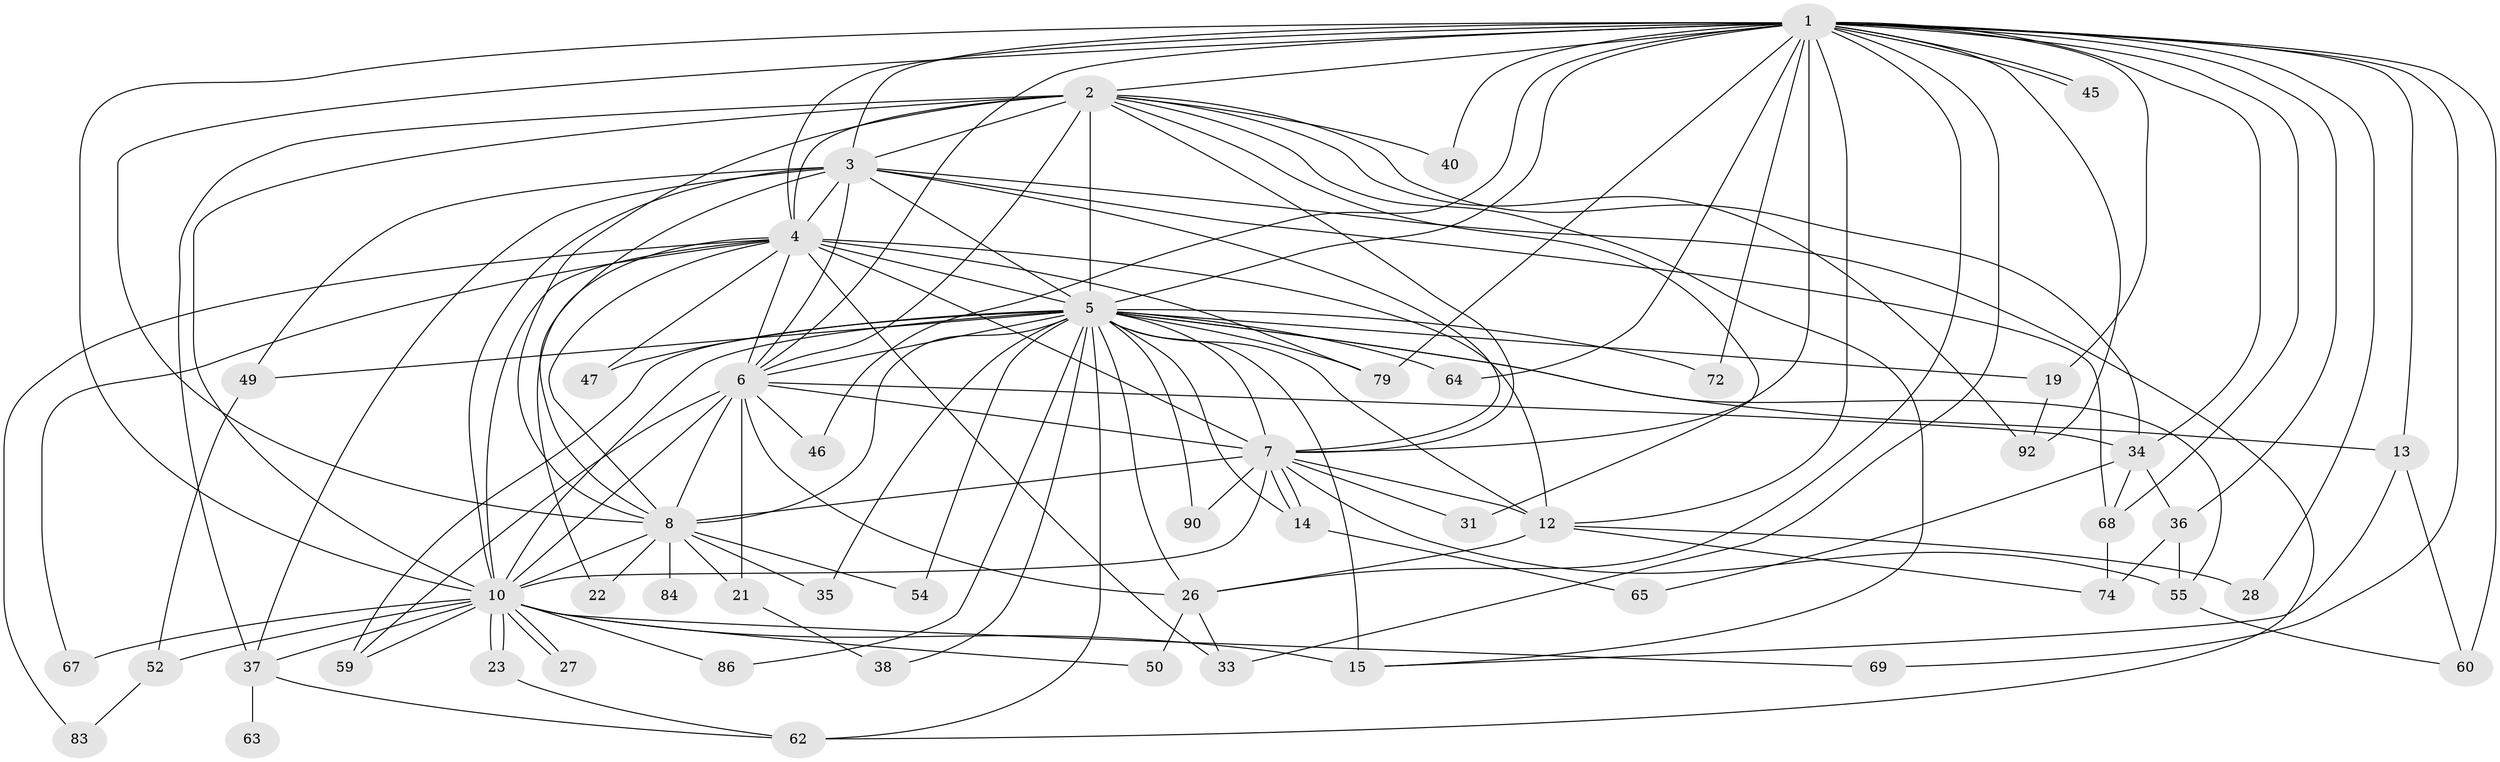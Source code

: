 // original degree distribution, {37: 0.009433962264150943, 17: 0.018867924528301886, 14: 0.018867924528301886, 21: 0.009433962264150943, 16: 0.009433962264150943, 22: 0.009433962264150943, 26: 0.009433962264150943, 29: 0.009433962264150943, 4: 0.1792452830188679, 6: 0.009433962264150943, 2: 0.5, 3: 0.19811320754716982, 5: 0.018867924528301886}
// Generated by graph-tools (version 1.1) at 2025/13/03/09/25 04:13:52]
// undirected, 53 vertices, 141 edges
graph export_dot {
graph [start="1"]
  node [color=gray90,style=filled];
  1;
  2;
  3;
  4 [super="+30"];
  5 [super="+41+81+76+18+9+44"];
  6 [super="+24"];
  7 [super="+29+51+32+100+17+53"];
  8 [super="+16"];
  10 [super="+39+43+57+91+75+11+77"];
  12 [super="+103+97+25"];
  13 [super="+71"];
  14;
  15 [super="+80"];
  19 [super="+42+61"];
  21;
  22;
  23;
  26 [super="+58"];
  27;
  28;
  31;
  33;
  34 [super="+56"];
  35;
  36 [super="+82"];
  37 [super="+48"];
  38;
  40;
  45;
  46;
  47;
  49;
  50;
  52;
  54;
  55;
  59 [super="+93"];
  60 [super="+70"];
  62 [super="+66"];
  63;
  64;
  65;
  67;
  68;
  69;
  72;
  74;
  79 [super="+104"];
  83;
  84;
  86;
  90 [super="+98"];
  92 [super="+105"];
  1 -- 2;
  1 -- 3;
  1 -- 4;
  1 -- 5 [weight=4];
  1 -- 6;
  1 -- 7 [weight=3];
  1 -- 8 [weight=2];
  1 -- 10 [weight=3];
  1 -- 12;
  1 -- 13;
  1 -- 19 [weight=2];
  1 -- 26;
  1 -- 28;
  1 -- 33;
  1 -- 36;
  1 -- 40;
  1 -- 45;
  1 -- 45;
  1 -- 46;
  1 -- 60 [weight=2];
  1 -- 64;
  1 -- 68;
  1 -- 69;
  1 -- 72;
  1 -- 79;
  1 -- 92;
  1 -- 34;
  2 -- 3;
  2 -- 4 [weight=2];
  2 -- 5 [weight=2];
  2 -- 6;
  2 -- 7;
  2 -- 8;
  2 -- 10 [weight=2];
  2 -- 31;
  2 -- 34;
  2 -- 37;
  2 -- 40;
  2 -- 92;
  2 -- 15;
  3 -- 4;
  3 -- 5 [weight=2];
  3 -- 6;
  3 -- 7 [weight=2];
  3 -- 8;
  3 -- 10;
  3 -- 37;
  3 -- 49;
  3 -- 62;
  3 -- 68;
  4 -- 5 [weight=4];
  4 -- 6;
  4 -- 7 [weight=2];
  4 -- 8;
  4 -- 10 [weight=2];
  4 -- 22;
  4 -- 33;
  4 -- 67;
  4 -- 79;
  4 -- 83;
  4 -- 12 [weight=2];
  4 -- 47;
  5 -- 6 [weight=3];
  5 -- 7 [weight=4];
  5 -- 8 [weight=2];
  5 -- 10 [weight=3];
  5 -- 38;
  5 -- 79;
  5 -- 54;
  5 -- 86;
  5 -- 26;
  5 -- 90;
  5 -- 19 [weight=2];
  5 -- 64;
  5 -- 72;
  5 -- 12 [weight=2];
  5 -- 13;
  5 -- 14;
  5 -- 15;
  5 -- 35;
  5 -- 47;
  5 -- 49;
  5 -- 55;
  5 -- 59;
  5 -- 62;
  6 -- 7;
  6 -- 8;
  6 -- 10 [weight=2];
  6 -- 21;
  6 -- 26;
  6 -- 34;
  6 -- 46;
  6 -- 59;
  7 -- 8;
  7 -- 10 [weight=3];
  7 -- 12;
  7 -- 14;
  7 -- 14;
  7 -- 31;
  7 -- 90 [weight=2];
  7 -- 55;
  8 -- 10;
  8 -- 21;
  8 -- 22;
  8 -- 54;
  8 -- 84 [weight=2];
  8 -- 35;
  10 -- 15 [weight=2];
  10 -- 23;
  10 -- 23;
  10 -- 27;
  10 -- 27;
  10 -- 50;
  10 -- 52;
  10 -- 67;
  10 -- 86;
  10 -- 59;
  10 -- 37;
  10 -- 69;
  12 -- 74;
  12 -- 28;
  12 -- 26;
  13 -- 15;
  13 -- 60;
  14 -- 65;
  19 -- 92;
  21 -- 38;
  23 -- 62;
  26 -- 50;
  26 -- 33;
  34 -- 36;
  34 -- 65;
  34 -- 68;
  36 -- 74;
  36 -- 55;
  37 -- 62;
  37 -- 63;
  49 -- 52;
  52 -- 83;
  55 -- 60;
  68 -- 74;
}
